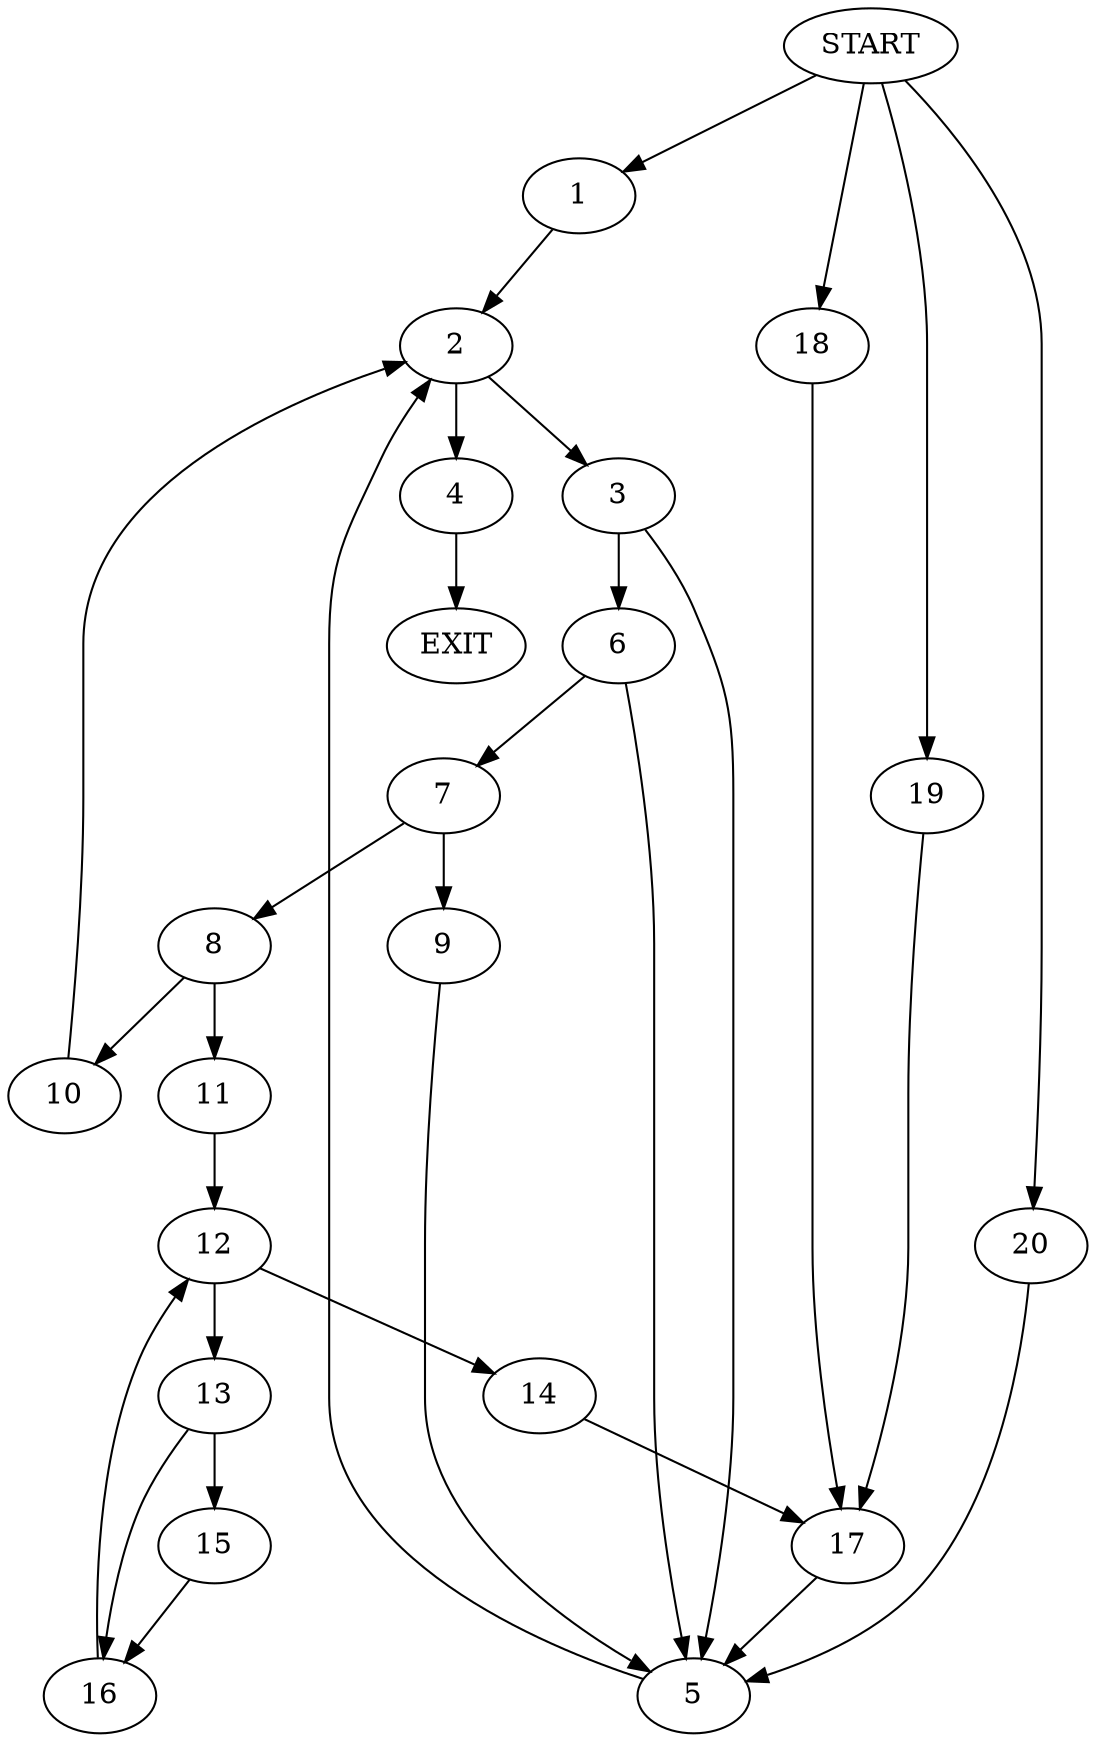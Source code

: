 digraph {
0 [label="START"]
21 [label="EXIT"]
0 -> 1
1 -> 2
2 -> 3
2 -> 4
4 -> 21
3 -> 5
3 -> 6
5 -> 2
6 -> 7
6 -> 5
7 -> 8
7 -> 9
8 -> 10
8 -> 11
9 -> 5
11 -> 12
10 -> 2
12 -> 13
12 -> 14
13 -> 15
13 -> 16
14 -> 17
15 -> 16
16 -> 12
17 -> 5
0 -> 18
18 -> 17
0 -> 19
19 -> 17
0 -> 20
20 -> 5
}
